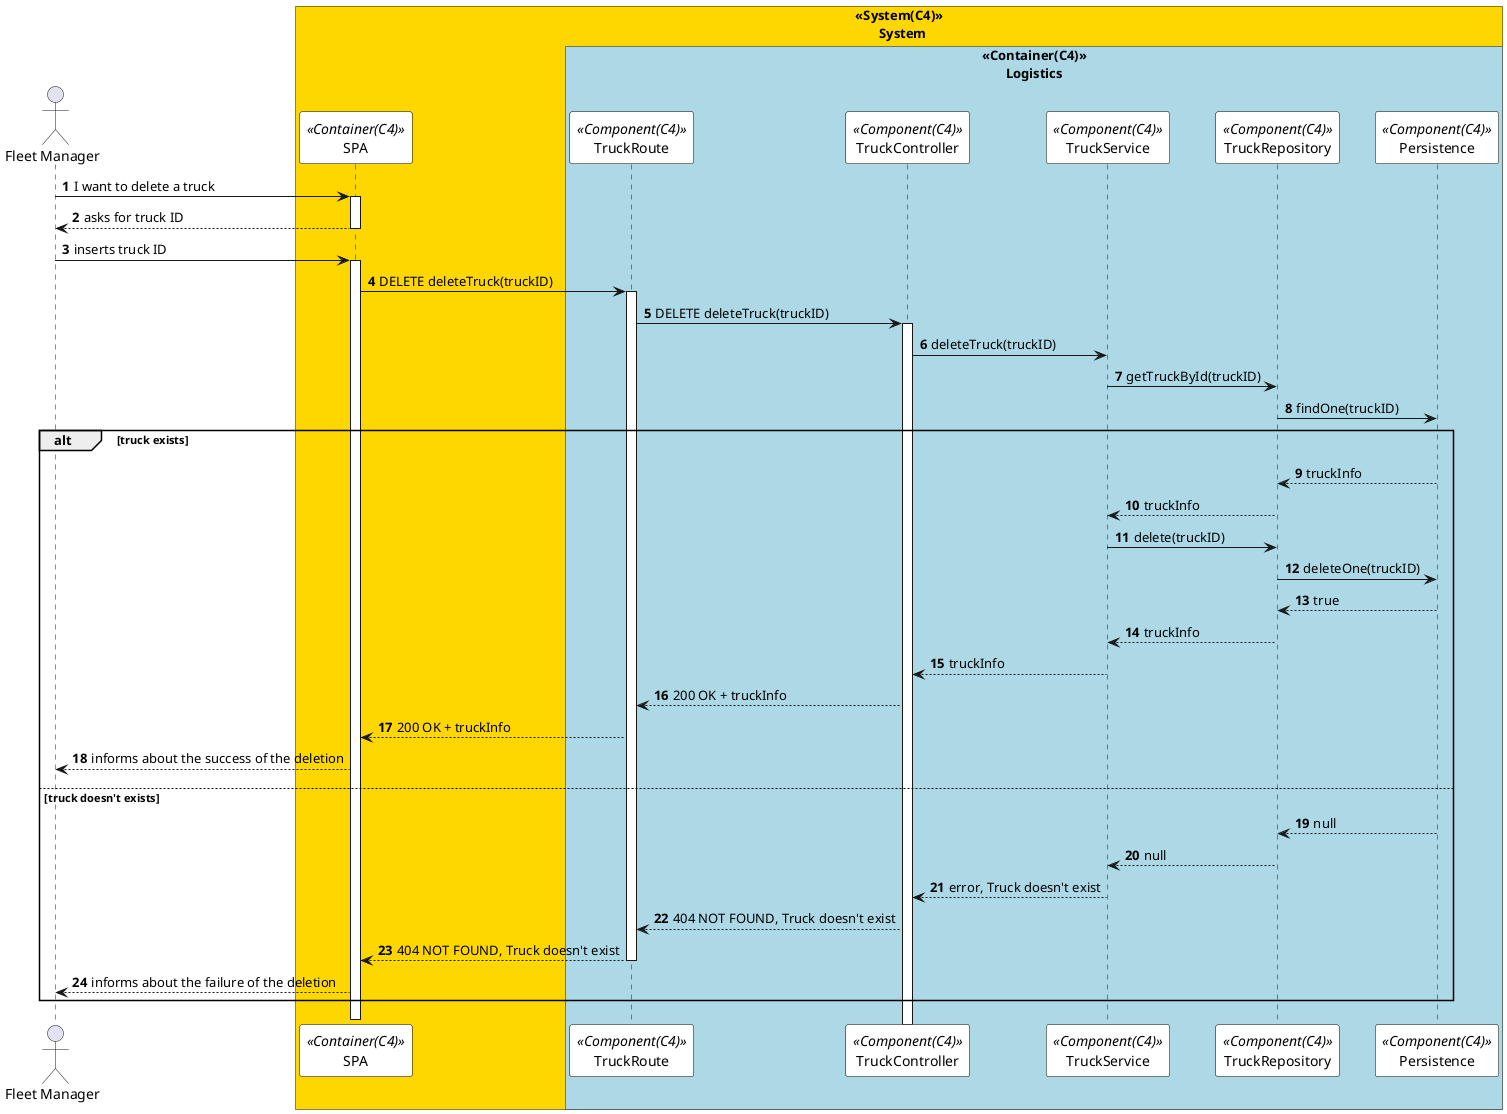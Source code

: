 @startuml deleteTruckSD
autonumber
!pragma teoz true
skinparam sequence {
ParticipantBorderColor black
ParticipantBackgroundColor white
}

actor "Fleet Manager" as manager


box "<<System(C4)>>\n       System" #Gold
participant SPA as  SPA <<Container(C4)>>
box "<<Container(C4)>>\n       Logistics" #LightBlue
participant TruckRoute as Route <<Component(C4)>>
participant TruckController as Controller <<Component(C4)>>
participant TruckService as Service <<Component(C4)>>
participant TruckRepository as Repository <<Component(C4)>>
participant Persistence as Persistence <<Component(C4)>>
end box
end box

manager -> SPA: I want to delete a truck
activate SPA

SPA --> manager: asks for truck ID
deactivate SPA

manager -> SPA: inserts truck ID
activate SPA

SPA -> Route: DELETE deleteTruck(truckID)
activate Route

Route -> Controller: DELETE deleteTruck(truckID)
activate Controller

Controller -> Service: deleteTruck(truckID)

Service -> Repository: getTruckById(truckID)

Repository -> Persistence: findOne(truckID)

alt truck exists
Persistence --> Repository: truckInfo

Repository --> Service: truckInfo

Service -> Repository: delete(truckID)

Repository -> Persistence: deleteOne(truckID)

Persistence --> Repository: true

Repository --> Service: truckInfo

Service --> Controller: truckInfo 

Controller --> Route: 200 OK + truckInfo

Route --> SPA: 200 OK + truckInfo
SPA --> manager: informs about the success of the deletion


else truck doesn't exists
Persistence --> Repository: null

Repository --> Service: null

Service --> Controller: error, Truck doesn't exist

Controller --> Route: 404 NOT FOUND, Truck doesn't exist

Route --> SPA: 404 NOT FOUND, Truck doesn't exist
deactivate Route
SPA --> manager: informs about the failure of the deletion

end

deactivate SPA
deactivate manager

@enduml